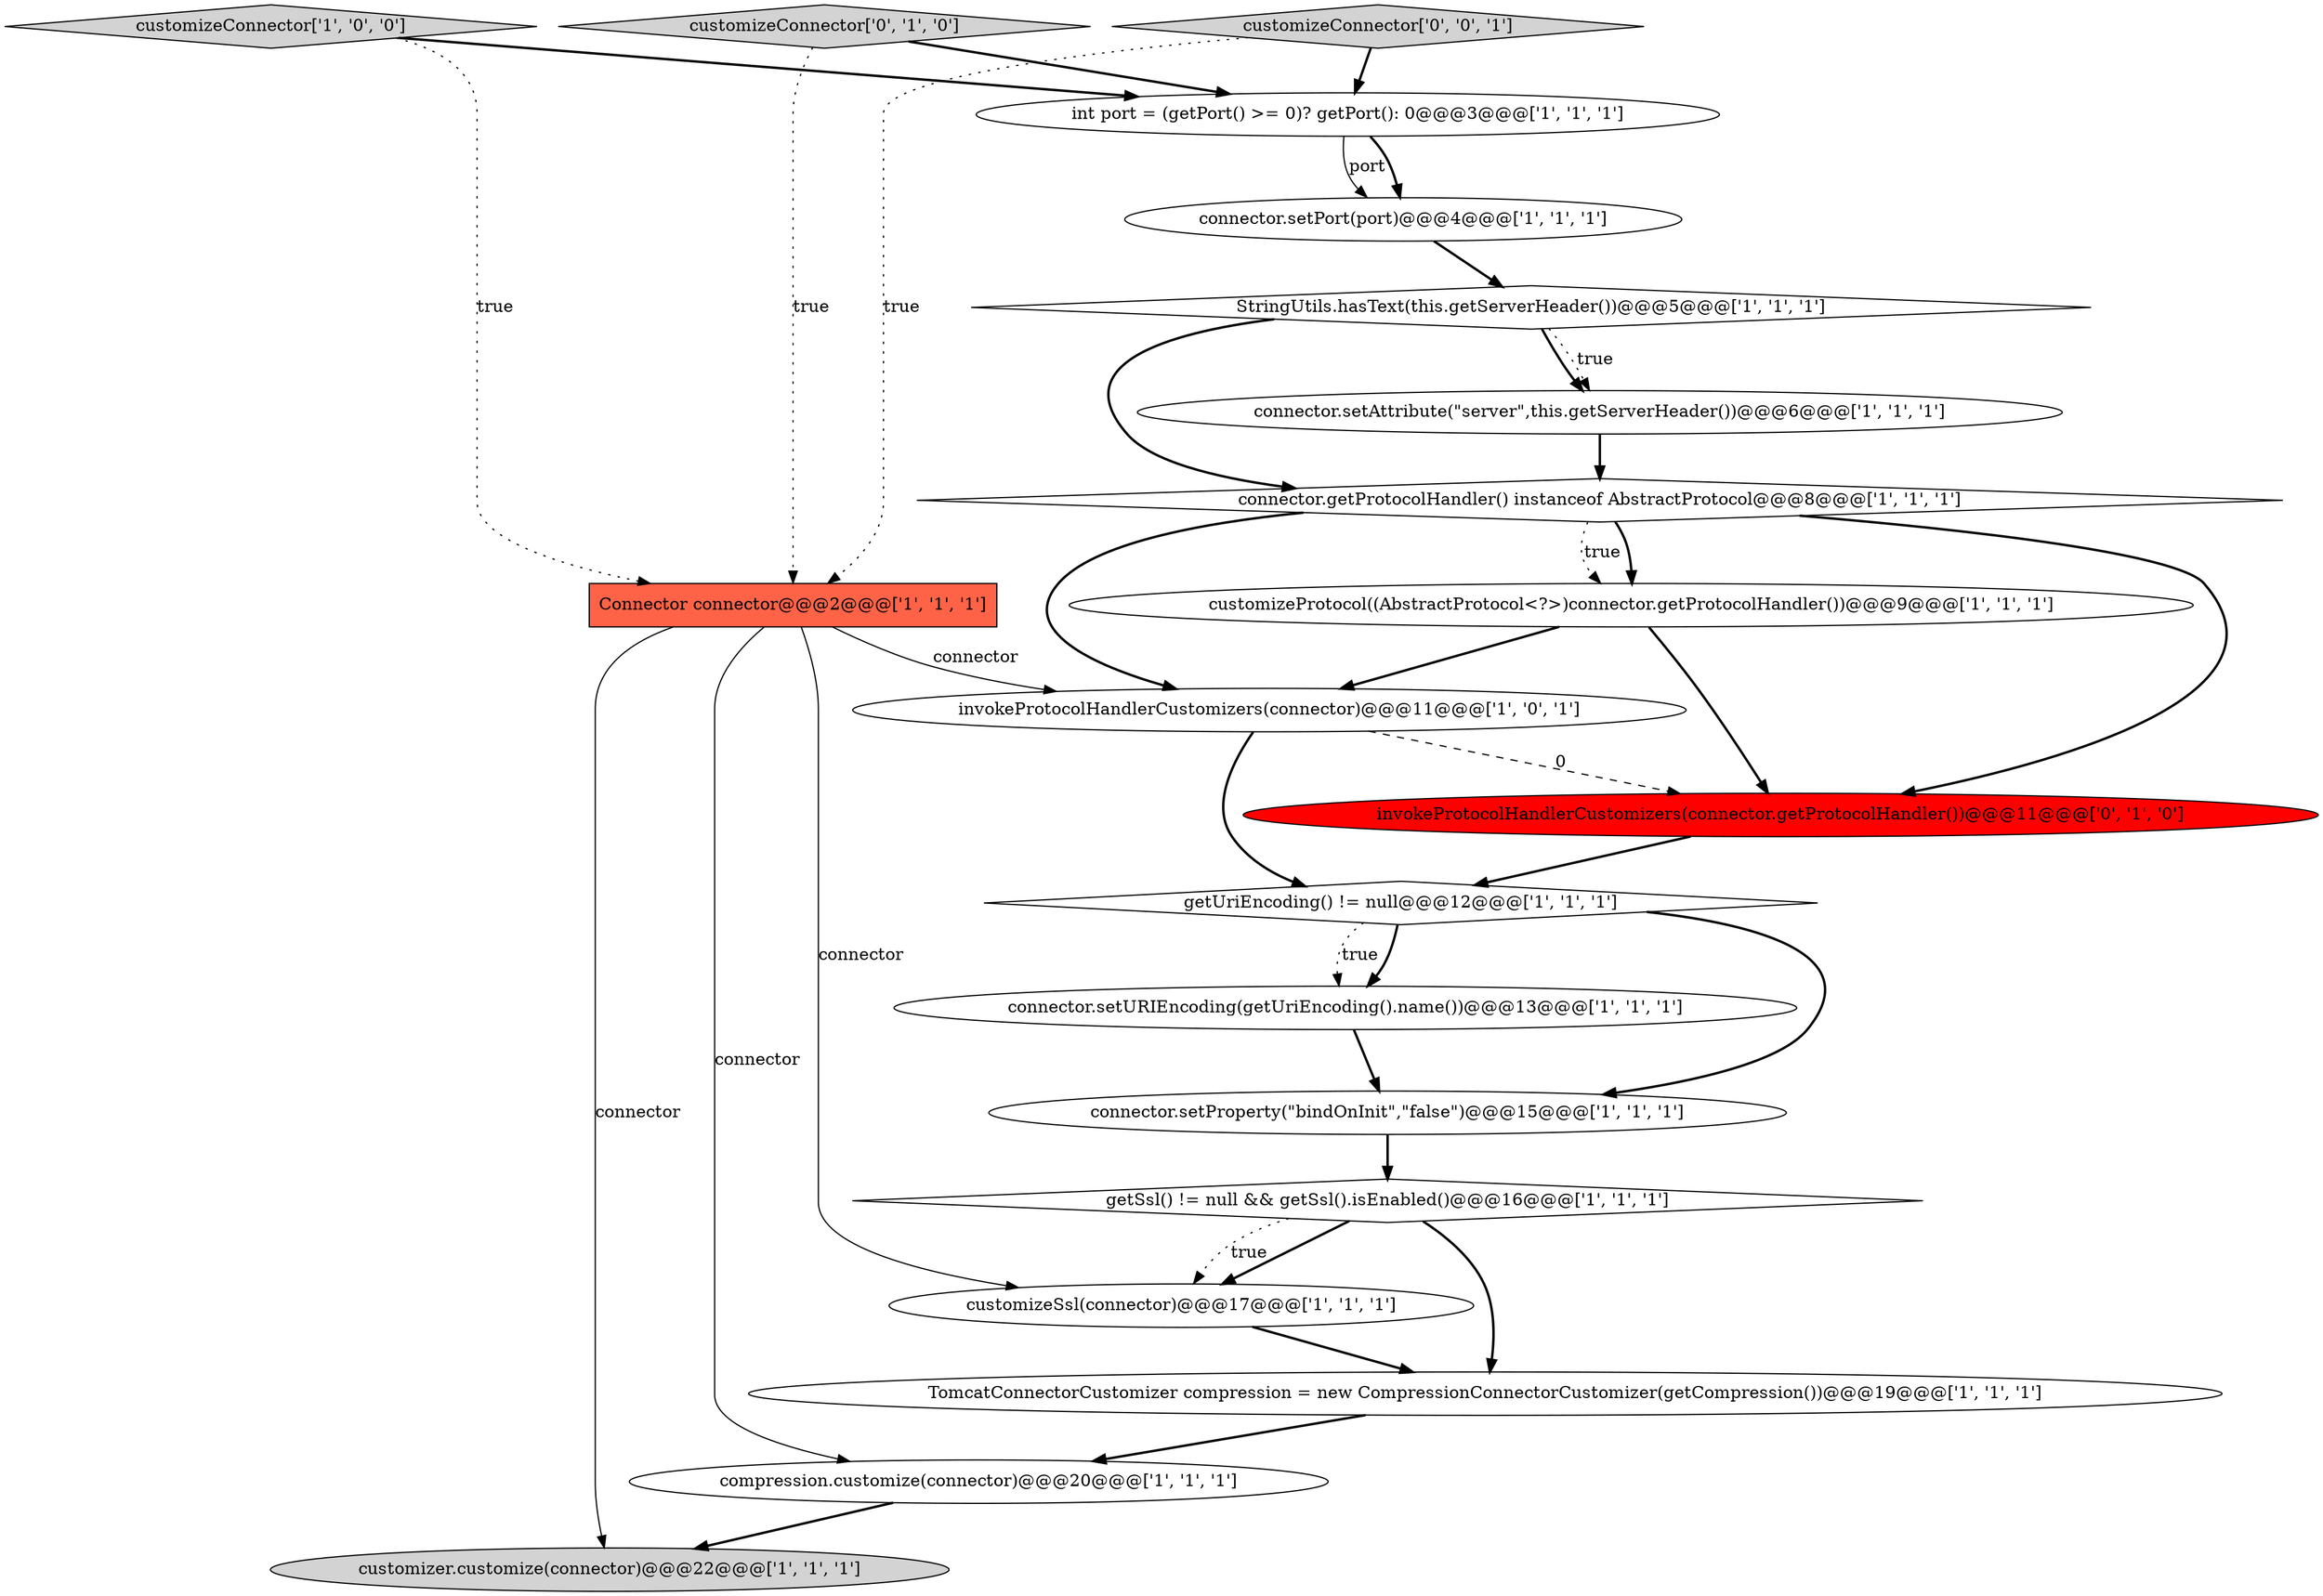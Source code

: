 digraph {
15 [style = filled, label = "getUriEncoding() != null@@@12@@@['1', '1', '1']", fillcolor = white, shape = diamond image = "AAA0AAABBB1BBB"];
6 [style = filled, label = "connector.setProperty(\"bindOnInit\",\"false\")@@@15@@@['1', '1', '1']", fillcolor = white, shape = ellipse image = "AAA0AAABBB1BBB"];
9 [style = filled, label = "connector.getProtocolHandler() instanceof AbstractProtocol@@@8@@@['1', '1', '1']", fillcolor = white, shape = diamond image = "AAA0AAABBB1BBB"];
4 [style = filled, label = "connector.setPort(port)@@@4@@@['1', '1', '1']", fillcolor = white, shape = ellipse image = "AAA0AAABBB1BBB"];
10 [style = filled, label = "Connector connector@@@2@@@['1', '1', '1']", fillcolor = tomato, shape = box image = "AAA0AAABBB1BBB"];
3 [style = filled, label = "customizeSsl(connector)@@@17@@@['1', '1', '1']", fillcolor = white, shape = ellipse image = "AAA0AAABBB1BBB"];
7 [style = filled, label = "compression.customize(connector)@@@20@@@['1', '1', '1']", fillcolor = white, shape = ellipse image = "AAA0AAABBB1BBB"];
12 [style = filled, label = "StringUtils.hasText(this.getServerHeader())@@@5@@@['1', '1', '1']", fillcolor = white, shape = diamond image = "AAA0AAABBB1BBB"];
13 [style = filled, label = "connector.setURIEncoding(getUriEncoding().name())@@@13@@@['1', '1', '1']", fillcolor = white, shape = ellipse image = "AAA0AAABBB1BBB"];
8 [style = filled, label = "customizeProtocol((AbstractProtocol<?>)connector.getProtocolHandler())@@@9@@@['1', '1', '1']", fillcolor = white, shape = ellipse image = "AAA0AAABBB1BBB"];
14 [style = filled, label = "customizer.customize(connector)@@@22@@@['1', '1', '1']", fillcolor = lightgray, shape = ellipse image = "AAA0AAABBB1BBB"];
16 [style = filled, label = "TomcatConnectorCustomizer compression = new CompressionConnectorCustomizer(getCompression())@@@19@@@['1', '1', '1']", fillcolor = white, shape = ellipse image = "AAA0AAABBB1BBB"];
1 [style = filled, label = "customizeConnector['1', '0', '0']", fillcolor = lightgray, shape = diamond image = "AAA0AAABBB1BBB"];
17 [style = filled, label = "customizeConnector['0', '1', '0']", fillcolor = lightgray, shape = diamond image = "AAA0AAABBB2BBB"];
2 [style = filled, label = "invokeProtocolHandlerCustomizers(connector)@@@11@@@['1', '0', '1']", fillcolor = white, shape = ellipse image = "AAA0AAABBB1BBB"];
18 [style = filled, label = "invokeProtocolHandlerCustomizers(connector.getProtocolHandler())@@@11@@@['0', '1', '0']", fillcolor = red, shape = ellipse image = "AAA1AAABBB2BBB"];
19 [style = filled, label = "customizeConnector['0', '0', '1']", fillcolor = lightgray, shape = diamond image = "AAA0AAABBB3BBB"];
11 [style = filled, label = "getSsl() != null && getSsl().isEnabled()@@@16@@@['1', '1', '1']", fillcolor = white, shape = diamond image = "AAA0AAABBB1BBB"];
0 [style = filled, label = "int port = (getPort() >= 0)? getPort(): 0@@@3@@@['1', '1', '1']", fillcolor = white, shape = ellipse image = "AAA0AAABBB1BBB"];
5 [style = filled, label = "connector.setAttribute(\"server\",this.getServerHeader())@@@6@@@['1', '1', '1']", fillcolor = white, shape = ellipse image = "AAA0AAABBB1BBB"];
19->10 [style = dotted, label="true"];
11->16 [style = bold, label=""];
10->2 [style = solid, label="connector"];
15->13 [style = bold, label=""];
1->10 [style = dotted, label="true"];
0->4 [style = solid, label="port"];
12->5 [style = bold, label=""];
5->9 [style = bold, label=""];
9->2 [style = bold, label=""];
8->18 [style = bold, label=""];
18->15 [style = bold, label=""];
16->7 [style = bold, label=""];
15->6 [style = bold, label=""];
1->0 [style = bold, label=""];
3->16 [style = bold, label=""];
12->9 [style = bold, label=""];
9->8 [style = bold, label=""];
19->0 [style = bold, label=""];
15->13 [style = dotted, label="true"];
10->14 [style = solid, label="connector"];
7->14 [style = bold, label=""];
9->8 [style = dotted, label="true"];
17->10 [style = dotted, label="true"];
17->0 [style = bold, label=""];
9->18 [style = bold, label=""];
8->2 [style = bold, label=""];
11->3 [style = bold, label=""];
0->4 [style = bold, label=""];
12->5 [style = dotted, label="true"];
6->11 [style = bold, label=""];
2->15 [style = bold, label=""];
10->7 [style = solid, label="connector"];
2->18 [style = dashed, label="0"];
4->12 [style = bold, label=""];
10->3 [style = solid, label="connector"];
13->6 [style = bold, label=""];
11->3 [style = dotted, label="true"];
}
